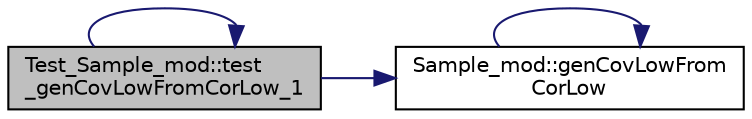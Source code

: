 digraph "Test_Sample_mod::test_genCovLowFromCorLow_1"
{
 // LATEX_PDF_SIZE
  edge [fontname="Helvetica",fontsize="10",labelfontname="Helvetica",labelfontsize="10"];
  node [fontname="Helvetica",fontsize="10",shape=record];
  rankdir="LR";
  Node1 [label="Test_Sample_mod::test\l_genCovLowFromCorLow_1",height=0.2,width=0.4,color="black", fillcolor="grey75", style="filled", fontcolor="black",tooltip=" "];
  Node1 -> Node2 [color="midnightblue",fontsize="10",style="solid"];
  Node2 [label="Sample_mod::genCovLowFrom\lCorLow",height=0.2,width=0.4,color="black", fillcolor="white", style="filled",URL="$namespaceSample__mod.html#a710cdd4c4ded3c2f653ff45938659ac0",tooltip="Convert the lower-triangle correlation matrix to the lower-triangle covariance matrix."];
  Node2 -> Node2 [color="midnightblue",fontsize="10",style="solid"];
  Node1 -> Node1 [color="midnightblue",fontsize="10",style="solid"];
}
